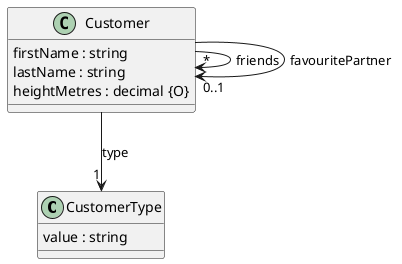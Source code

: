 @startuml

class CustomerType {
  value : string
}

class Customer {
  firstName : string
  lastName : string
  heightMetres : decimal {O}
}

Customer --> "1" CustomerType : type

Customer --> "*" Customer : friends

Customer --> "0..1" Customer : favouritePartner

@enduml